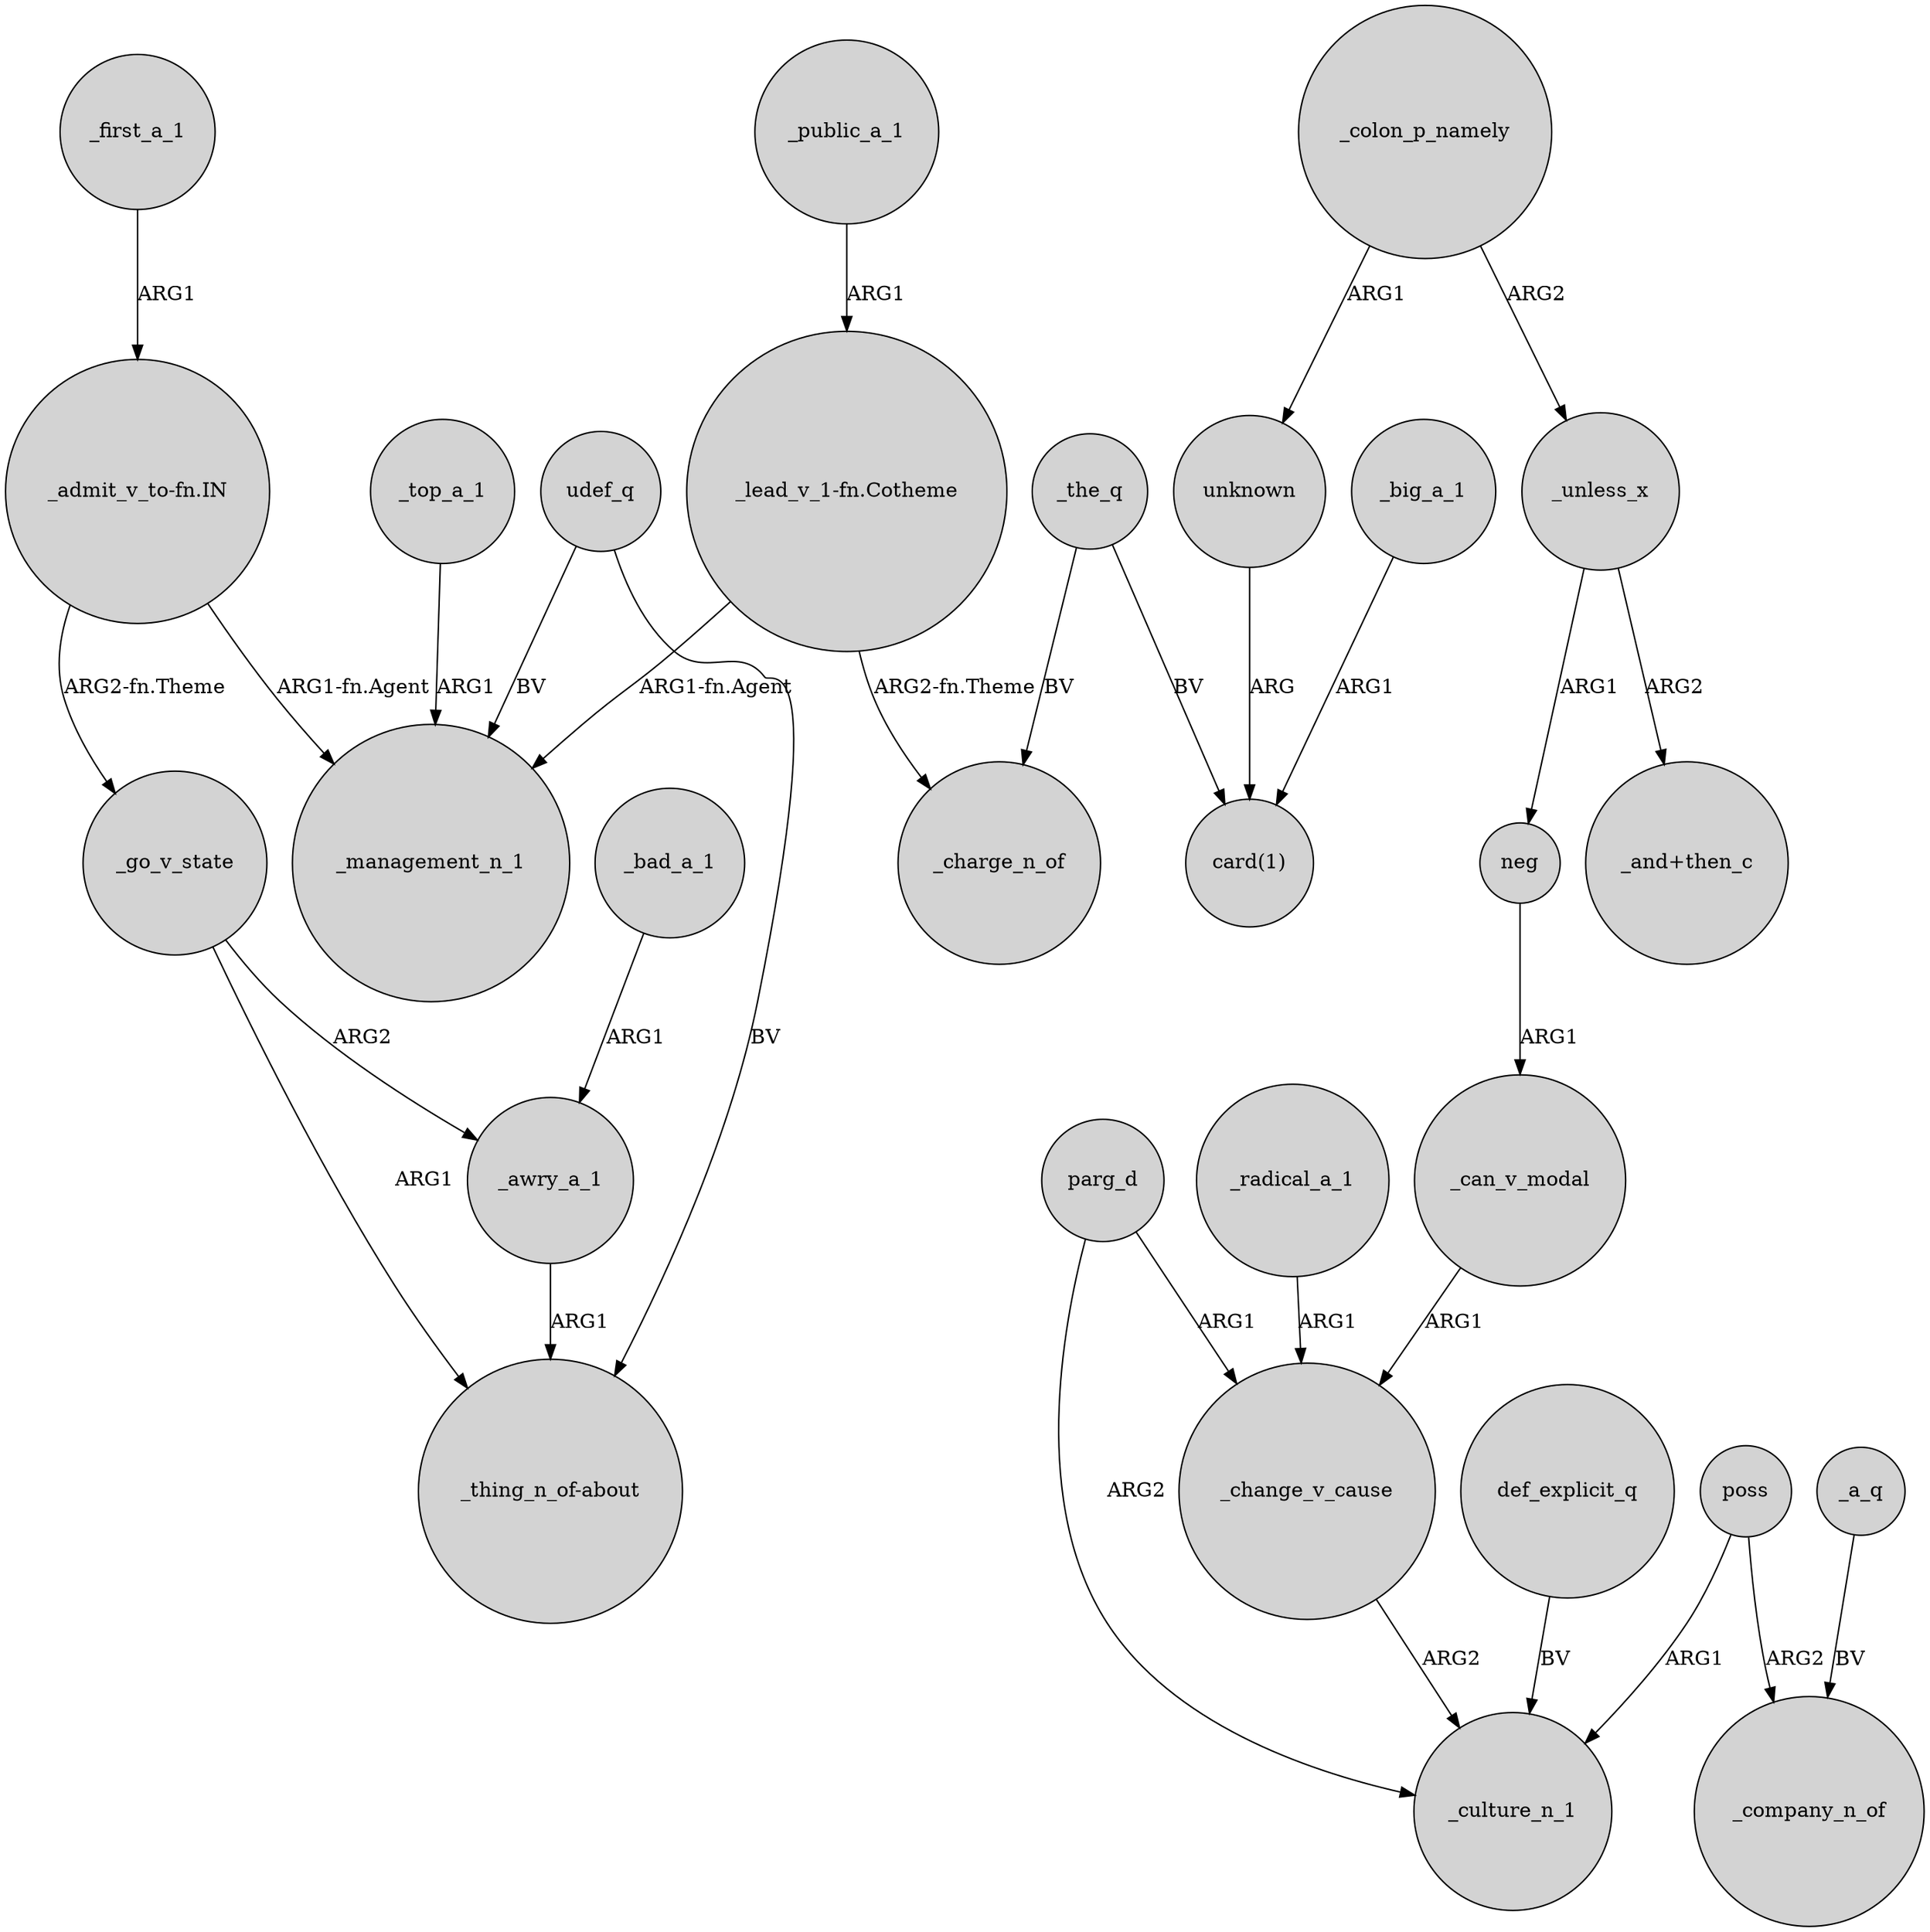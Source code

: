 digraph {
	node [shape=circle style=filled]
	udef_q -> "_thing_n_of-about" [label=BV]
	parg_d -> _change_v_cause [label=ARG1]
	_colon_p_namely -> _unless_x [label=ARG2]
	_the_q -> "card(1)" [label=BV]
	parg_d -> _culture_n_1 [label=ARG2]
	_top_a_1 -> _management_n_1 [label=ARG1]
	_change_v_cause -> _culture_n_1 [label=ARG2]
	udef_q -> _management_n_1 [label=BV]
	_the_q -> _charge_n_of [label=BV]
	def_explicit_q -> _culture_n_1 [label=BV]
	"_admit_v_to-fn.IN" -> _management_n_1 [label="ARG1-fn.Agent"]
	_unless_x -> "_and+then_c" [label=ARG2]
	unknown -> "card(1)" [label=ARG]
	_colon_p_namely -> unknown [label=ARG1]
	_bad_a_1 -> _awry_a_1 [label=ARG1]
	_awry_a_1 -> "_thing_n_of-about" [label=ARG1]
	"_lead_v_1-fn.Cotheme" -> _charge_n_of [label="ARG2-fn.Theme"]
	_unless_x -> neg [label=ARG1]
	_can_v_modal -> _change_v_cause [label=ARG1]
	_go_v_state -> "_thing_n_of-about" [label=ARG1]
	_a_q -> _company_n_of [label=BV]
	_go_v_state -> _awry_a_1 [label=ARG2]
	poss -> _company_n_of [label=ARG2]
	_big_a_1 -> "card(1)" [label=ARG1]
	_public_a_1 -> "_lead_v_1-fn.Cotheme" [label=ARG1]
	poss -> _culture_n_1 [label=ARG1]
	"_lead_v_1-fn.Cotheme" -> _management_n_1 [label="ARG1-fn.Agent"]
	"_admit_v_to-fn.IN" -> _go_v_state [label="ARG2-fn.Theme"]
	neg -> _can_v_modal [label=ARG1]
	_first_a_1 -> "_admit_v_to-fn.IN" [label=ARG1]
	_radical_a_1 -> _change_v_cause [label=ARG1]
}
